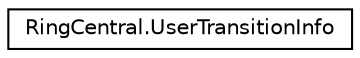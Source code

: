 digraph "Graphical Class Hierarchy"
{
 // LATEX_PDF_SIZE
  edge [fontname="Helvetica",fontsize="10",labelfontname="Helvetica",labelfontsize="10"];
  node [fontname="Helvetica",fontsize="10",shape=record];
  rankdir="LR";
  Node0 [label="RingCentral.UserTransitionInfo",height=0.2,width=0.4,color="black", fillcolor="white", style="filled",URL="$classRingCentral_1_1UserTransitionInfo.html",tooltip="For NotActivated extensions only. Welcome email settings"];
}
